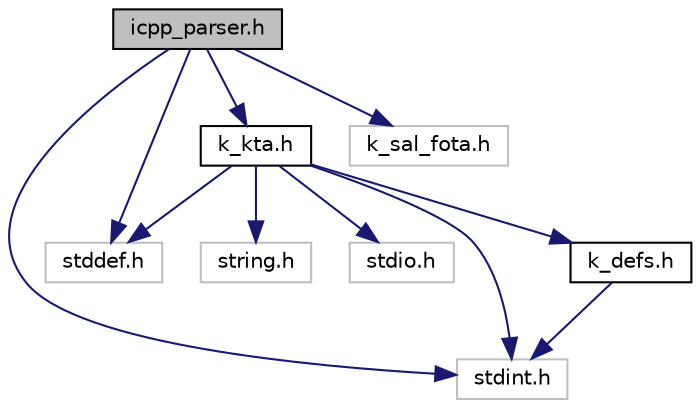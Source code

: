 digraph "icpp_parser.h"
{
 // LATEX_PDF_SIZE
  edge [fontname="Helvetica",fontsize="10",labelfontname="Helvetica",labelfontsize="10"];
  node [fontname="Helvetica",fontsize="10",shape=record];
  Node1 [label="icpp_parser.h",height=0.2,width=0.4,color="black", fillcolor="grey75", style="filled", fontcolor="black",tooltip="keySTREAM Trusted Agent- ICPP parser to parse message received from keySTREAM."];
  Node1 -> Node2 [color="midnightblue",fontsize="10",style="solid",fontname="Helvetica"];
  Node2 [label="stddef.h",height=0.2,width=0.4,color="grey75", fillcolor="white", style="filled",tooltip=" "];
  Node1 -> Node3 [color="midnightblue",fontsize="10",style="solid",fontname="Helvetica"];
  Node3 [label="stdint.h",height=0.2,width=0.4,color="grey75", fillcolor="white", style="filled",tooltip=" "];
  Node1 -> Node4 [color="midnightblue",fontsize="10",style="solid",fontname="Helvetica"];
  Node4 [label="k_kta.h",height=0.2,width=0.4,color="black", fillcolor="white", style="filled",URL="$k__kta_8h.html",tooltip="keySTREAM Trusted Agent - Public interface."];
  Node4 -> Node5 [color="midnightblue",fontsize="10",style="solid",fontname="Helvetica"];
  Node5 [label="k_defs.h",height=0.2,width=0.4,color="black", fillcolor="white", style="filled",URL="$k__defs_8h.html",tooltip="keySTREAM Trusted Agent - Type definitions."];
  Node5 -> Node3 [color="midnightblue",fontsize="10",style="solid",fontname="Helvetica"];
  Node4 -> Node2 [color="midnightblue",fontsize="10",style="solid",fontname="Helvetica"];
  Node4 -> Node3 [color="midnightblue",fontsize="10",style="solid",fontname="Helvetica"];
  Node4 -> Node6 [color="midnightblue",fontsize="10",style="solid",fontname="Helvetica"];
  Node6 [label="string.h",height=0.2,width=0.4,color="grey75", fillcolor="white", style="filled",tooltip=" "];
  Node4 -> Node7 [color="midnightblue",fontsize="10",style="solid",fontname="Helvetica"];
  Node7 [label="stdio.h",height=0.2,width=0.4,color="grey75", fillcolor="white", style="filled",tooltip=" "];
  Node1 -> Node8 [color="midnightblue",fontsize="10",style="solid",fontname="Helvetica"];
  Node8 [label="k_sal_fota.h",height=0.2,width=0.4,color="grey75", fillcolor="white", style="filled",tooltip=" "];
}
